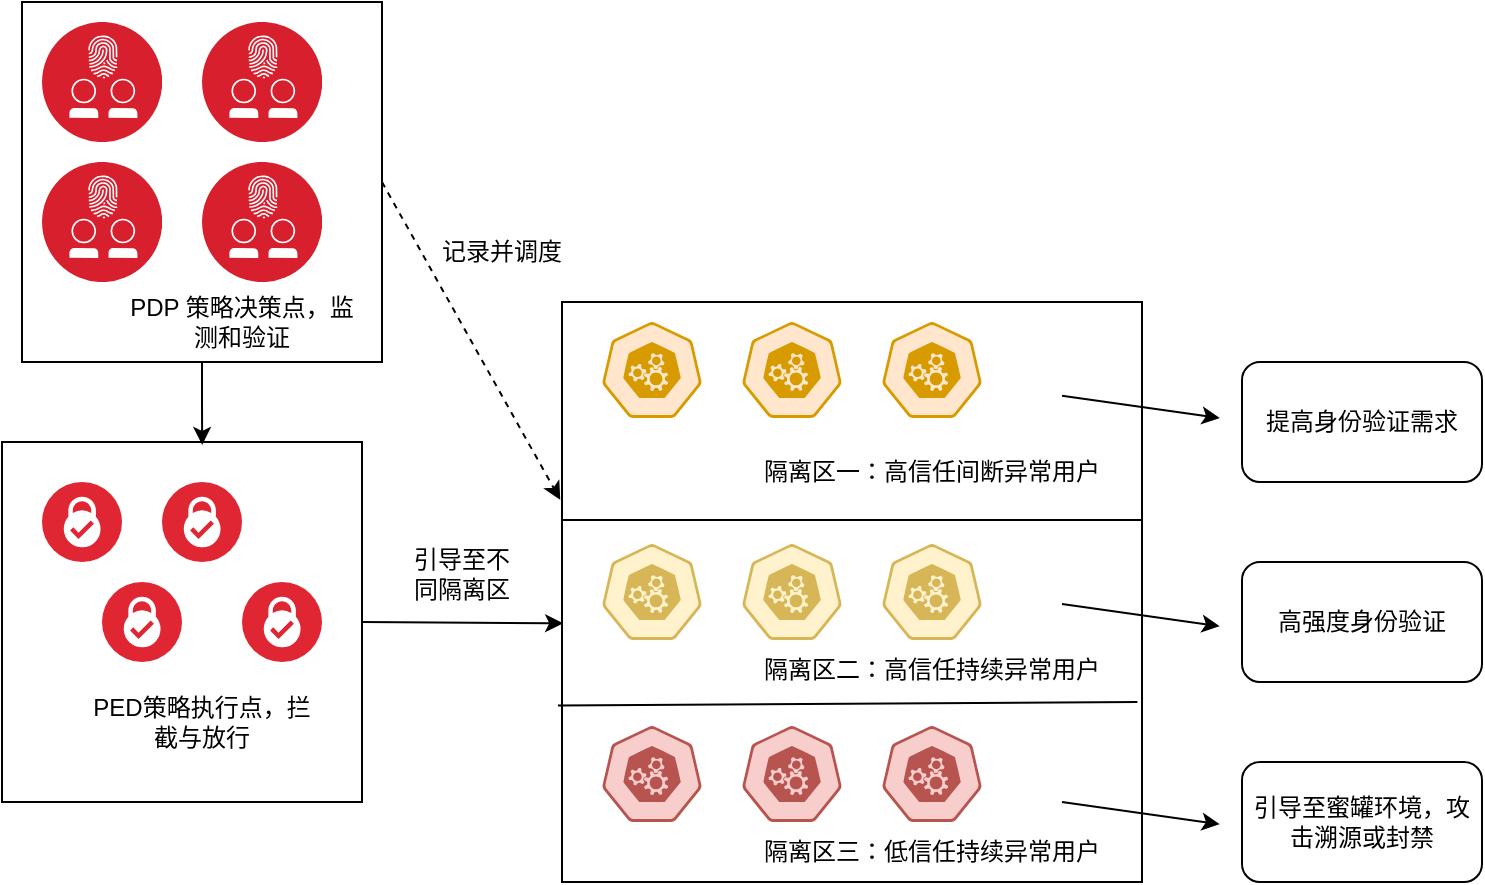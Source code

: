 <mxfile version="24.7.17">
  <diagram name="第 1 页" id="98Y8HMOos_w_IPIfrQCp">
    <mxGraphModel dx="1829" dy="1744" grid="1" gridSize="10" guides="1" tooltips="1" connect="1" arrows="1" fold="1" page="1" pageScale="1" pageWidth="827" pageHeight="1169" math="0" shadow="0">
      <root>
        <mxCell id="0" />
        <mxCell id="1" parent="0" />
        <mxCell id="UISn0Z6kme_nx4rsPhg9-1" value="" style="whiteSpace=wrap;html=1;aspect=fixed;" vertex="1" parent="1">
          <mxGeometry x="260" y="-110" width="290" height="290" as="geometry" />
        </mxCell>
        <mxCell id="UISn0Z6kme_nx4rsPhg9-2" value="" style="endArrow=none;html=1;rounded=0;" edge="1" parent="1">
          <mxGeometry width="50" height="50" relative="1" as="geometry">
            <mxPoint x="260" y="-1" as="sourcePoint" />
            <mxPoint x="550" y="-1" as="targetPoint" />
            <Array as="points">
              <mxPoint x="550" y="-1" />
            </Array>
          </mxGeometry>
        </mxCell>
        <mxCell id="UISn0Z6kme_nx4rsPhg9-3" value="" style="endArrow=none;html=1;rounded=0;exitX=-0.007;exitY=0.612;exitDx=0;exitDy=0;exitPerimeter=0;entryX=0.992;entryY=0.606;entryDx=0;entryDy=0;entryPerimeter=0;" edge="1" parent="1">
          <mxGeometry width="50" height="50" relative="1" as="geometry">
            <mxPoint x="257.97" y="91.74" as="sourcePoint" />
            <mxPoint x="547.68" y="90.0" as="targetPoint" />
          </mxGeometry>
        </mxCell>
        <mxCell id="UISn0Z6kme_nx4rsPhg9-4" value="" style="aspect=fixed;sketch=0;html=1;dashed=0;whitespace=wrap;verticalLabelPosition=bottom;verticalAlign=top;fillColor=#ffe6cc;strokeColor=#d79b00;points=[[0.005,0.63,0],[0.1,0.2,0],[0.9,0.2,0],[0.5,0,0],[0.995,0.63,0],[0.72,0.99,0],[0.5,1,0],[0.28,0.99,0]];shape=mxgraph.kubernetes.icon2;prIcon=api" vertex="1" parent="1">
          <mxGeometry x="280" y="-100" width="50" height="48" as="geometry" />
        </mxCell>
        <mxCell id="UISn0Z6kme_nx4rsPhg9-5" value="" style="aspect=fixed;sketch=0;html=1;dashed=0;whitespace=wrap;verticalLabelPosition=bottom;verticalAlign=top;fillColor=#ffe6cc;strokeColor=#d79b00;points=[[0.005,0.63,0],[0.1,0.2,0],[0.9,0.2,0],[0.5,0,0],[0.995,0.63,0],[0.72,0.99,0],[0.5,1,0],[0.28,0.99,0]];shape=mxgraph.kubernetes.icon2;prIcon=api" vertex="1" parent="1">
          <mxGeometry x="350" y="-100" width="50" height="48" as="geometry" />
        </mxCell>
        <mxCell id="UISn0Z6kme_nx4rsPhg9-6" value="" style="aspect=fixed;sketch=0;html=1;dashed=0;whitespace=wrap;verticalLabelPosition=bottom;verticalAlign=top;fillColor=#ffe6cc;strokeColor=#d79b00;points=[[0.005,0.63,0],[0.1,0.2,0],[0.9,0.2,0],[0.5,0,0],[0.995,0.63,0],[0.72,0.99,0],[0.5,1,0],[0.28,0.99,0]];shape=mxgraph.kubernetes.icon2;prIcon=api" vertex="1" parent="1">
          <mxGeometry x="420" y="-100" width="50" height="48" as="geometry" />
        </mxCell>
        <mxCell id="UISn0Z6kme_nx4rsPhg9-7" value="" style="aspect=fixed;sketch=0;html=1;dashed=0;whitespace=wrap;verticalLabelPosition=bottom;verticalAlign=top;fillColor=#fff2cc;strokeColor=#d6b656;points=[[0.005,0.63,0],[0.1,0.2,0],[0.9,0.2,0],[0.5,0,0],[0.995,0.63,0],[0.72,0.99,0],[0.5,1,0],[0.28,0.99,0]];shape=mxgraph.kubernetes.icon2;prIcon=api" vertex="1" parent="1">
          <mxGeometry x="280" y="11" width="50" height="48" as="geometry" />
        </mxCell>
        <mxCell id="UISn0Z6kme_nx4rsPhg9-8" value="" style="aspect=fixed;sketch=0;html=1;dashed=0;whitespace=wrap;verticalLabelPosition=bottom;verticalAlign=top;fillColor=#fff2cc;strokeColor=#d6b656;points=[[0.005,0.63,0],[0.1,0.2,0],[0.9,0.2,0],[0.5,0,0],[0.995,0.63,0],[0.72,0.99,0],[0.5,1,0],[0.28,0.99,0]];shape=mxgraph.kubernetes.icon2;prIcon=api" vertex="1" parent="1">
          <mxGeometry x="350" y="11" width="50" height="48" as="geometry" />
        </mxCell>
        <mxCell id="UISn0Z6kme_nx4rsPhg9-9" value="" style="aspect=fixed;sketch=0;html=1;dashed=0;whitespace=wrap;verticalLabelPosition=bottom;verticalAlign=top;fillColor=#fff2cc;strokeColor=#d6b656;points=[[0.005,0.63,0],[0.1,0.2,0],[0.9,0.2,0],[0.5,0,0],[0.995,0.63,0],[0.72,0.99,0],[0.5,1,0],[0.28,0.99,0]];shape=mxgraph.kubernetes.icon2;prIcon=api" vertex="1" parent="1">
          <mxGeometry x="420" y="11" width="50" height="48" as="geometry" />
        </mxCell>
        <mxCell id="UISn0Z6kme_nx4rsPhg9-10" value="" style="aspect=fixed;sketch=0;html=1;dashed=0;whitespace=wrap;verticalLabelPosition=bottom;verticalAlign=top;fillColor=#f8cecc;strokeColor=#b85450;points=[[0.005,0.63,0],[0.1,0.2,0],[0.9,0.2,0],[0.5,0,0],[0.995,0.63,0],[0.72,0.99,0],[0.5,1,0],[0.28,0.99,0]];shape=mxgraph.kubernetes.icon2;prIcon=api" vertex="1" parent="1">
          <mxGeometry x="280" y="102" width="50" height="48" as="geometry" />
        </mxCell>
        <mxCell id="UISn0Z6kme_nx4rsPhg9-11" value="" style="aspect=fixed;sketch=0;html=1;dashed=0;whitespace=wrap;verticalLabelPosition=bottom;verticalAlign=top;fillColor=#f8cecc;strokeColor=#b85450;points=[[0.005,0.63,0],[0.1,0.2,0],[0.9,0.2,0],[0.5,0,0],[0.995,0.63,0],[0.72,0.99,0],[0.5,1,0],[0.28,0.99,0]];shape=mxgraph.kubernetes.icon2;prIcon=api" vertex="1" parent="1">
          <mxGeometry x="350" y="102" width="50" height="48" as="geometry" />
        </mxCell>
        <mxCell id="UISn0Z6kme_nx4rsPhg9-12" value="" style="aspect=fixed;sketch=0;html=1;dashed=0;whitespace=wrap;verticalLabelPosition=bottom;verticalAlign=top;fillColor=#f8cecc;strokeColor=#b85450;points=[[0.005,0.63,0],[0.1,0.2,0],[0.9,0.2,0],[0.5,0,0],[0.995,0.63,0],[0.72,0.99,0],[0.5,1,0],[0.28,0.99,0]];shape=mxgraph.kubernetes.icon2;prIcon=api" vertex="1" parent="1">
          <mxGeometry x="420" y="102" width="50" height="48" as="geometry" />
        </mxCell>
        <mxCell id="UISn0Z6kme_nx4rsPhg9-13" value="隔离区一：高信任间断异常用户" style="text;html=1;align=center;verticalAlign=middle;whiteSpace=wrap;rounded=0;" vertex="1" parent="1">
          <mxGeometry x="360" y="-40" width="170" height="30" as="geometry" />
        </mxCell>
        <mxCell id="UISn0Z6kme_nx4rsPhg9-14" value="隔离区二：高信任持续异常用户" style="text;html=1;align=center;verticalAlign=middle;whiteSpace=wrap;rounded=0;" vertex="1" parent="1">
          <mxGeometry x="360" y="59" width="170" height="30" as="geometry" />
        </mxCell>
        <mxCell id="UISn0Z6kme_nx4rsPhg9-15" value="隔离区三：低信任持续异常用户" style="text;html=1;align=center;verticalAlign=middle;whiteSpace=wrap;rounded=0;" vertex="1" parent="1">
          <mxGeometry x="360" y="150" width="170" height="30" as="geometry" />
        </mxCell>
        <mxCell id="UISn0Z6kme_nx4rsPhg9-19" value="" style="whiteSpace=wrap;html=1;aspect=fixed;" vertex="1" parent="1">
          <mxGeometry x="-10" y="-260" width="180" height="180" as="geometry" />
        </mxCell>
        <mxCell id="UISn0Z6kme_nx4rsPhg9-20" value="" style="whiteSpace=wrap;html=1;aspect=fixed;" vertex="1" parent="1">
          <mxGeometry x="-20" y="-40" width="180" height="180" as="geometry" />
        </mxCell>
        <mxCell id="UISn0Z6kme_nx4rsPhg9-21" value="" style="image;aspect=fixed;perimeter=ellipsePerimeter;html=1;align=center;shadow=0;dashed=0;fontColor=#4277BB;labelBackgroundColor=default;fontSize=12;spacingTop=3;image=img/lib/ibm/security/identity_access_management.svg;" vertex="1" parent="1">
          <mxGeometry y="-180" width="60" height="60" as="geometry" />
        </mxCell>
        <mxCell id="UISn0Z6kme_nx4rsPhg9-22" value="" style="image;aspect=fixed;perimeter=ellipsePerimeter;html=1;align=center;shadow=0;dashed=0;fontColor=#4277BB;labelBackgroundColor=default;fontSize=12;spacingTop=3;image=img/lib/ibm/security/security_services.svg;" vertex="1" parent="1">
          <mxGeometry x="30" y="30" width="40" height="40" as="geometry" />
        </mxCell>
        <mxCell id="UISn0Z6kme_nx4rsPhg9-23" value="PDP 策略决策点，监测和验证" style="text;html=1;align=center;verticalAlign=middle;whiteSpace=wrap;rounded=0;" vertex="1" parent="1">
          <mxGeometry x="40" y="-120" width="120" height="40" as="geometry" />
        </mxCell>
        <mxCell id="UISn0Z6kme_nx4rsPhg9-24" value="PED策略执行点，拦截与放行" style="text;html=1;align=center;verticalAlign=middle;whiteSpace=wrap;rounded=0;" vertex="1" parent="1">
          <mxGeometry x="20" y="80" width="120" height="40" as="geometry" />
        </mxCell>
        <mxCell id="UISn0Z6kme_nx4rsPhg9-25" value="" style="image;aspect=fixed;perimeter=ellipsePerimeter;html=1;align=center;shadow=0;dashed=0;fontColor=#4277BB;labelBackgroundColor=default;fontSize=12;spacingTop=3;image=img/lib/ibm/security/security_services.svg;" vertex="1" parent="1">
          <mxGeometry y="-20" width="40" height="40" as="geometry" />
        </mxCell>
        <mxCell id="UISn0Z6kme_nx4rsPhg9-26" value="" style="image;aspect=fixed;perimeter=ellipsePerimeter;html=1;align=center;shadow=0;dashed=0;fontColor=#4277BB;labelBackgroundColor=default;fontSize=12;spacingTop=3;image=img/lib/ibm/security/security_services.svg;" vertex="1" parent="1">
          <mxGeometry x="60" y="-20" width="40" height="40" as="geometry" />
        </mxCell>
        <mxCell id="UISn0Z6kme_nx4rsPhg9-27" value="" style="image;aspect=fixed;perimeter=ellipsePerimeter;html=1;align=center;shadow=0;dashed=0;fontColor=#4277BB;labelBackgroundColor=default;fontSize=12;spacingTop=3;image=img/lib/ibm/security/security_services.svg;" vertex="1" parent="1">
          <mxGeometry x="100" y="30" width="40" height="40" as="geometry" />
        </mxCell>
        <mxCell id="UISn0Z6kme_nx4rsPhg9-28" value="" style="image;aspect=fixed;perimeter=ellipsePerimeter;html=1;align=center;shadow=0;dashed=0;fontColor=#4277BB;labelBackgroundColor=default;fontSize=12;spacingTop=3;image=img/lib/ibm/security/identity_access_management.svg;" vertex="1" parent="1">
          <mxGeometry x="80" y="-180" width="60" height="60" as="geometry" />
        </mxCell>
        <mxCell id="UISn0Z6kme_nx4rsPhg9-29" value="" style="image;aspect=fixed;perimeter=ellipsePerimeter;html=1;align=center;shadow=0;dashed=0;fontColor=#4277BB;labelBackgroundColor=default;fontSize=12;spacingTop=3;image=img/lib/ibm/security/identity_access_management.svg;" vertex="1" parent="1">
          <mxGeometry y="-250" width="60" height="60" as="geometry" />
        </mxCell>
        <mxCell id="UISn0Z6kme_nx4rsPhg9-30" value="" style="image;aspect=fixed;perimeter=ellipsePerimeter;html=1;align=center;shadow=0;dashed=0;fontColor=#4277BB;labelBackgroundColor=default;fontSize=12;spacingTop=3;image=img/lib/ibm/security/identity_access_management.svg;" vertex="1" parent="1">
          <mxGeometry x="80" y="-250" width="60" height="60" as="geometry" />
        </mxCell>
        <mxCell id="UISn0Z6kme_nx4rsPhg9-31" style="edgeStyle=orthogonalEdgeStyle;rounded=0;orthogonalLoop=1;jettySize=auto;html=1;entryX=0.556;entryY=0.008;entryDx=0;entryDy=0;entryPerimeter=0;" edge="1" parent="1" source="UISn0Z6kme_nx4rsPhg9-19" target="UISn0Z6kme_nx4rsPhg9-20">
          <mxGeometry relative="1" as="geometry" />
        </mxCell>
        <mxCell id="UISn0Z6kme_nx4rsPhg9-32" value="" style="endArrow=classic;html=1;rounded=0;entryX=0.002;entryY=0.554;entryDx=0;entryDy=0;entryPerimeter=0;" edge="1" parent="1" target="UISn0Z6kme_nx4rsPhg9-1">
          <mxGeometry width="50" height="50" relative="1" as="geometry">
            <mxPoint x="160" y="50" as="sourcePoint" />
            <mxPoint x="210" as="targetPoint" />
          </mxGeometry>
        </mxCell>
        <mxCell id="UISn0Z6kme_nx4rsPhg9-33" value="引导至不同隔离区" style="text;html=1;align=center;verticalAlign=middle;whiteSpace=wrap;rounded=0;" vertex="1" parent="1">
          <mxGeometry x="180" y="11" width="60" height="30" as="geometry" />
        </mxCell>
        <mxCell id="UISn0Z6kme_nx4rsPhg9-34" value="" style="endArrow=classic;html=1;rounded=0;entryX=-0.003;entryY=0.341;entryDx=0;entryDy=0;entryPerimeter=0;dashed=1;" edge="1" parent="1" target="UISn0Z6kme_nx4rsPhg9-1">
          <mxGeometry width="50" height="50" relative="1" as="geometry">
            <mxPoint x="170" y="-170" as="sourcePoint" />
            <mxPoint x="220" y="-220" as="targetPoint" />
          </mxGeometry>
        </mxCell>
        <mxCell id="UISn0Z6kme_nx4rsPhg9-35" value="记录并调度" style="text;html=1;align=center;verticalAlign=middle;whiteSpace=wrap;rounded=0;" vertex="1" parent="1">
          <mxGeometry x="190" y="-150" width="80" height="30" as="geometry" />
        </mxCell>
        <mxCell id="UISn0Z6kme_nx4rsPhg9-36" value="" style="endArrow=classic;html=1;rounded=0;exitX=0.862;exitY=0.862;exitDx=0;exitDy=0;exitPerimeter=0;" edge="1" parent="1" source="UISn0Z6kme_nx4rsPhg9-1">
          <mxGeometry width="50" height="50" relative="1" as="geometry">
            <mxPoint x="550" y="140" as="sourcePoint" />
            <mxPoint x="588.889" y="151.111" as="targetPoint" />
          </mxGeometry>
        </mxCell>
        <mxCell id="UISn0Z6kme_nx4rsPhg9-38" value="引导至蜜罐环境，攻击溯源或封禁" style="rounded=1;whiteSpace=wrap;html=1;" vertex="1" parent="1">
          <mxGeometry x="600" y="120" width="120" height="60" as="geometry" />
        </mxCell>
        <mxCell id="UISn0Z6kme_nx4rsPhg9-39" value="" style="endArrow=classic;html=1;rounded=0;exitX=0.862;exitY=0.862;exitDx=0;exitDy=0;exitPerimeter=0;" edge="1" parent="1">
          <mxGeometry width="50" height="50" relative="1" as="geometry">
            <mxPoint x="510" y="41" as="sourcePoint" />
            <mxPoint x="588.889" y="52.111" as="targetPoint" />
          </mxGeometry>
        </mxCell>
        <mxCell id="UISn0Z6kme_nx4rsPhg9-40" value="高强度身份验证" style="rounded=1;whiteSpace=wrap;html=1;" vertex="1" parent="1">
          <mxGeometry x="600" y="20" width="120" height="60" as="geometry" />
        </mxCell>
        <mxCell id="UISn0Z6kme_nx4rsPhg9-41" value="提高身份验证需求" style="rounded=1;whiteSpace=wrap;html=1;" vertex="1" parent="1">
          <mxGeometry x="600" y="-80" width="120" height="60" as="geometry" />
        </mxCell>
        <mxCell id="UISn0Z6kme_nx4rsPhg9-42" value="" style="endArrow=classic;html=1;rounded=0;exitX=0.862;exitY=0.862;exitDx=0;exitDy=0;exitPerimeter=0;" edge="1" parent="1">
          <mxGeometry width="50" height="50" relative="1" as="geometry">
            <mxPoint x="510" y="-63.11" as="sourcePoint" />
            <mxPoint x="588.889" y="-51.999" as="targetPoint" />
          </mxGeometry>
        </mxCell>
      </root>
    </mxGraphModel>
  </diagram>
</mxfile>

